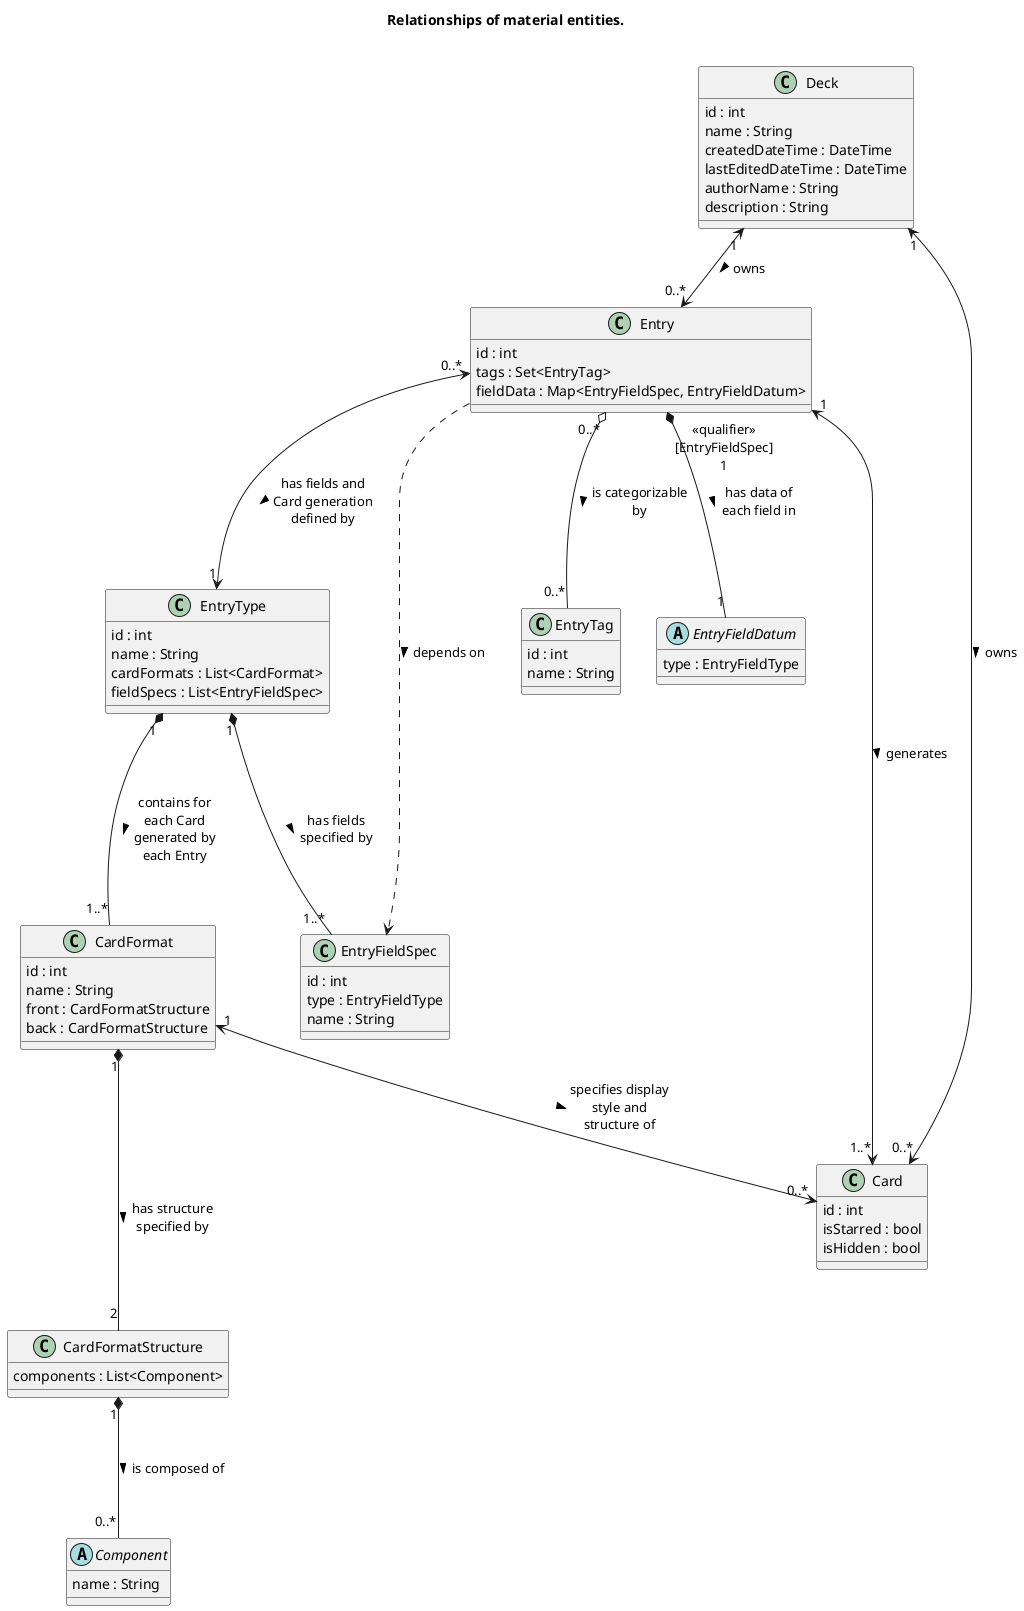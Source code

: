 @startuml

skinparam maxMessageSize 100
skinparam shadowing false

title Relationships of material entities.\n

class Card {
	id : int
	isStarred : bool
	isHidden : bool
}
class Entry {
	id : int
	tags : Set<EntryTag>
	fieldData : Map<EntryFieldSpec, EntryFieldDatum>
}
class Deck {
	id : int
	name : String
	createdDateTime : DateTime
	lastEditedDateTime : DateTime
	authorName : String
	description : String
}

Deck "1" <--> "0..*" Entry : owns >
Entry "1" <--> "1..*" Card : generates >
Deck "1" <--> "0..*" Card : owns >

class EntryTag {
	id : int
	name : String
}
abstract class EntryFieldDatum {
	type : EntryFieldType
}
class EntryType {
	id : int
	name : String
	cardFormats : List<CardFormat>
	fieldSpecs : List<EntryFieldSpec>
}
class EntryFieldSpec {
	id : int
	type : EntryFieldType
	name : String
}
class CardFormat {
	id : int
	name : String
	front : CardFormatStructure
	back : CardFormatStructure
}
class CardFormatStructure {
	components : List<Component>
}
abstract class Component {
	name : String
}

Entry "0..*" o--- "0..*" EntryTag : is categorizable by >
Entry "<<qualifier>>\n[EntryFieldSpec]\n1" *--- "1" EntryFieldDatum : has data of each field in >
Entry ..> EntryFieldSpec : depends on >
Entry "0..*" <---> "1" EntryType : has fields and Card generation defined by >
EntryType "1" *--- "1..*" CardFormat : contains for each Card generated by each Entry >
CardFormat "1" <--> "0..*" Card : specifies display style and structure of >
EntryType "1" *--- "1..*" EntryFieldSpec : has fields specified by >
CardFormat "1" *--- "2" CardFormatStructure : has structure specified by >
CardFormatStructure "1" *--- "0..*" Component : is composed of >

@enduml